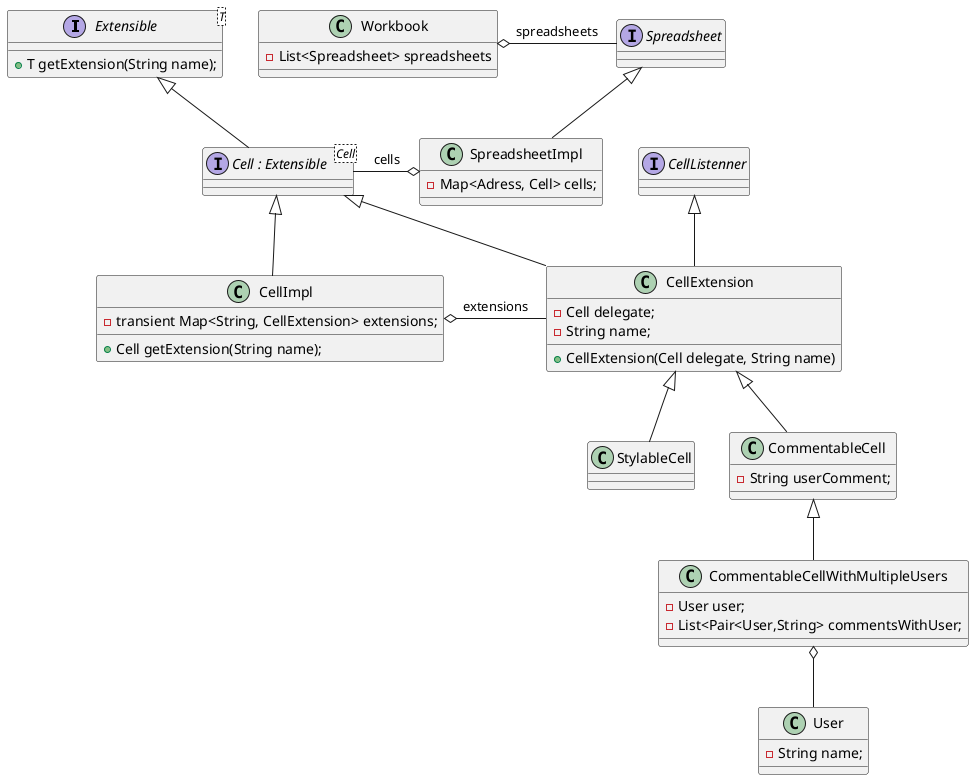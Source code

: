 @startuml core02_01_analysis_cell_delegate.png
    interface Extensible<T> {
        +T getExtension(String name);
    }
    interface "Cell : Extensible<Cell>" as Cell {
    }
    class CellImpl {
        -transient Map<String, CellExtension> extensions;
        +Cell getExtension(String name);
    }
    class CellExtension {
	-Cell delegate;
	-String name;
        +CellExtension(Cell delegate, String name)
    }
    class StylableCell {
    }
    interface CellListenner {
    }
    class "CommentableCell" as CommentableCell {
        -String userComment;
    }
    class "CommentableCellWithMultipleUsers" as comUsers {
        -User user;
        -List<Pair<User,String> commentsWithUser;
    }

    class User{
        -String name;
    }

    interface Spreadsheet{
    }

    class SpreadsheetImpl{
        -Map<Adress, Cell> cells;
    }
    
    class Workbook{
        -List<Spreadsheet> spreadsheets
    }

    Extensible <|-- Cell

    Cell <|-- CellExtension
    CellListenner <|-- CellExtension
    CellExtension <|-- StylableCell

    Cell <|-- CellImpl

    CellImpl o- CellExtension : extensions

    CellExtension <|-- CommentableCell
    CommentableCell <|-- comUsers
    comUsers o-- User
    
    Spreadsheet <|-- SpreadsheetImpl
    SpreadsheetImpl o- Cell: cells
    
    Workbook o- Spreadsheet: spreadsheets

@enduml

